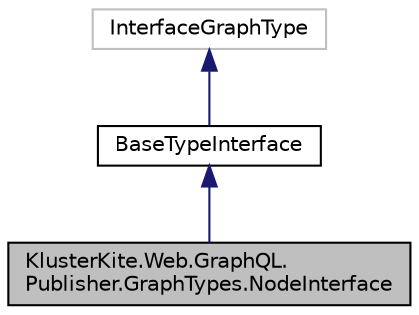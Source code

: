digraph "KlusterKite.Web.GraphQL.Publisher.GraphTypes.NodeInterface"
{
  edge [fontname="Helvetica",fontsize="10",labelfontname="Helvetica",labelfontsize="10"];
  node [fontname="Helvetica",fontsize="10",shape=record];
  Node0 [label="KlusterKite.Web.GraphQL.\lPublisher.GraphTypes.NodeInterface",height=0.2,width=0.4,color="black", fillcolor="grey75", style="filled", fontcolor="black"];
  Node1 -> Node0 [dir="back",color="midnightblue",fontsize="10",style="solid",fontname="Helvetica"];
  Node1 [label="BaseTypeInterface",height=0.2,width=0.4,color="black", fillcolor="white", style="filled",URL="$class_kluster_kite_1_1_web_1_1_graph_q_l_1_1_publisher_1_1_graph_types_1_1_base_type_interface.html",tooltip="The base class for GraphQL interface implementation "];
  Node2 -> Node1 [dir="back",color="midnightblue",fontsize="10",style="solid",fontname="Helvetica"];
  Node2 [label="InterfaceGraphType",height=0.2,width=0.4,color="grey75", fillcolor="white", style="filled"];
}
